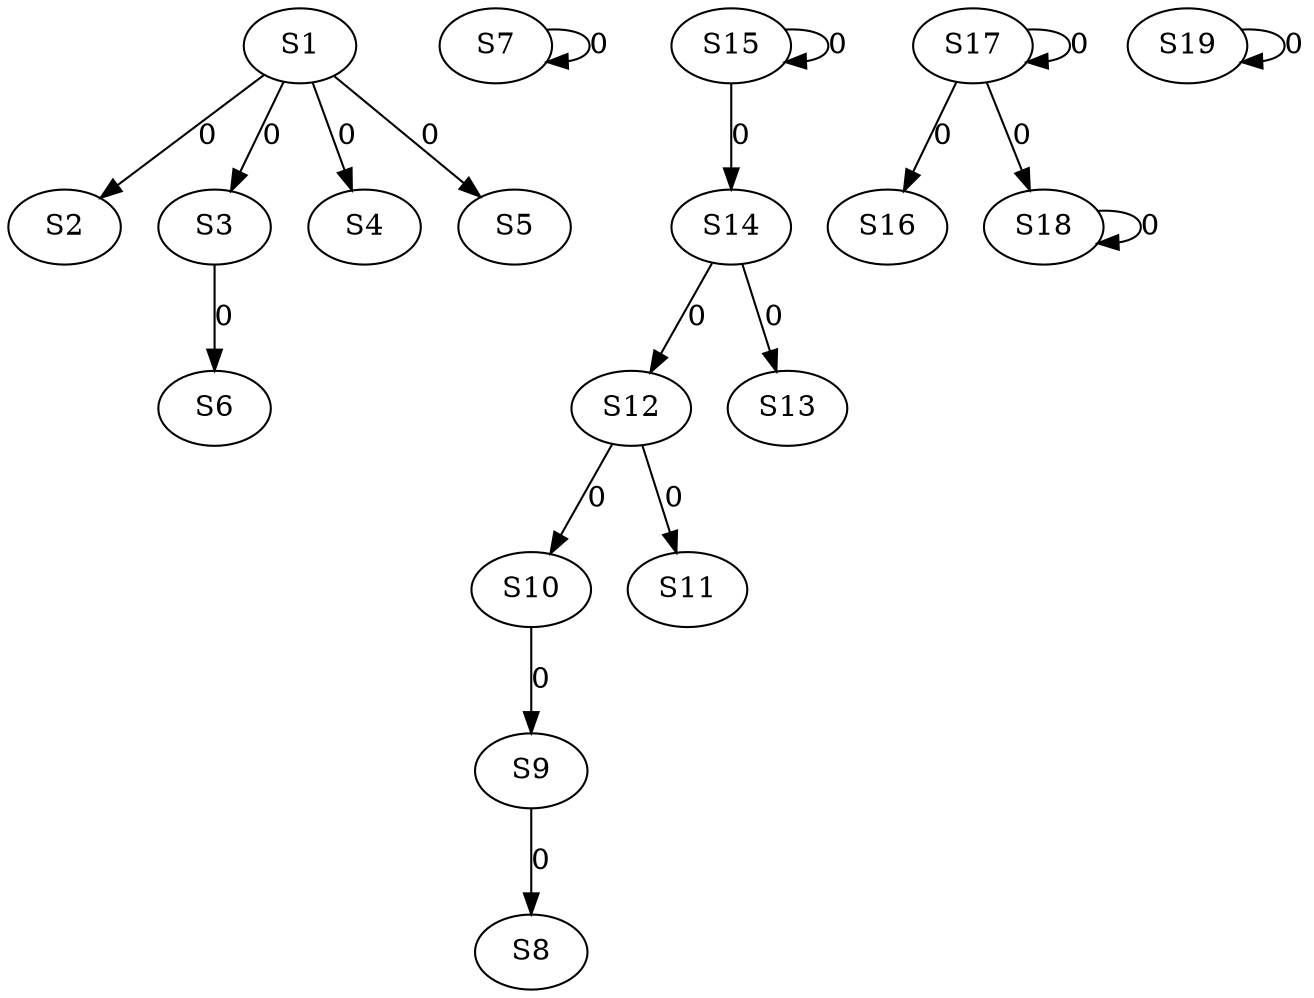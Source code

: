 strict digraph {
	S1 -> S2 [ label = 0 ];
	S1 -> S3 [ label = 0 ];
	S1 -> S4 [ label = 0 ];
	S1 -> S5 [ label = 0 ];
	S3 -> S6 [ label = 0 ];
	S7 -> S7 [ label = 0 ];
	S9 -> S8 [ label = 0 ];
	S10 -> S9 [ label = 0 ];
	S12 -> S10 [ label = 0 ];
	S12 -> S11 [ label = 0 ];
	S14 -> S12 [ label = 0 ];
	S14 -> S13 [ label = 0 ];
	S15 -> S14 [ label = 0 ];
	S15 -> S15 [ label = 0 ];
	S17 -> S16 [ label = 0 ];
	S17 -> S17 [ label = 0 ];
	S17 -> S18 [ label = 0 ];
	S19 -> S19 [ label = 0 ];
	S18 -> S18 [ label = 0 ];
}